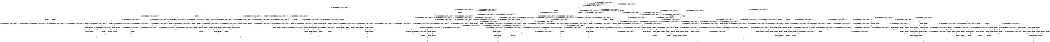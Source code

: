 digraph BCG {
size = "7, 10.5";
center = TRUE;
node [shape = circle];
0 [peripheries = 2];
0 -> 1 [label = "EX !0 !ATOMIC_EXCH_BRANCH (1, +1, TRUE, +1, 1, FALSE) !{0, 1, 2}"];
0 -> 2 [label = "EX !2 !ATOMIC_EXCH_BRANCH (1, +1, TRUE, +0, 2, TRUE) !{0, 1, 2}"];
0 -> 3 [label = "EX !1 !ATOMIC_EXCH_BRANCH (1, +0, TRUE, +0, 1, TRUE) !{0, 1, 2}"];
0 -> 4 [label = "EX !0 !ATOMIC_EXCH_BRANCH (1, +1, TRUE, +1, 1, FALSE) !{0, 1, 2}"];
1 -> 5 [label = "EX !2 !ATOMIC_EXCH_BRANCH (1, +1, TRUE, +0, 2, FALSE) !{0, 1, 2}"];
1 -> 6 [label = "EX !1 !ATOMIC_EXCH_BRANCH (1, +0, TRUE, +0, 1, FALSE) !{0, 1, 2}"];
1 -> 7 [label = "TERMINATE !0"];
2 -> 8 [label = "EX !0 !ATOMIC_EXCH_BRANCH (1, +1, TRUE, +1, 1, TRUE) !{0, 1, 2}"];
2 -> 9 [label = "EX !1 !ATOMIC_EXCH_BRANCH (1, +0, TRUE, +0, 1, FALSE) !{0, 1, 2}"];
2 -> 10 [label = "TERMINATE !2"];
2 -> 11 [label = "EX !0 !ATOMIC_EXCH_BRANCH (1, +1, TRUE, +1, 1, TRUE) !{0, 1, 2}"];
3 -> 3 [label = "EX !1 !ATOMIC_EXCH_BRANCH (1, +0, TRUE, +0, 1, TRUE) !{0, 1, 2}"];
3 -> 12 [label = "EX !0 !ATOMIC_EXCH_BRANCH (1, +1, TRUE, +1, 1, FALSE) !{0, 1, 2}"];
3 -> 13 [label = "EX !2 !ATOMIC_EXCH_BRANCH (1, +1, TRUE, +0, 2, TRUE) !{0, 1, 2}"];
3 -> 14 [label = "EX !0 !ATOMIC_EXCH_BRANCH (1, +1, TRUE, +1, 1, FALSE) !{0, 1, 2}"];
4 -> 15 [label = "EX !1 !ATOMIC_EXCH_BRANCH (1, +0, TRUE, +0, 1, FALSE) !{0, 1, 2}"];
4 -> 16 [label = "EX !2 !ATOMIC_EXCH_BRANCH (1, +1, TRUE, +0, 2, FALSE) !{0, 1, 2}"];
4 -> 17 [label = "EX !1 !ATOMIC_EXCH_BRANCH (1, +0, TRUE, +0, 1, FALSE) !{0, 1, 2}"];
4 -> 18 [label = "TERMINATE !0"];
5 -> 19 [label = "EX !1 !ATOMIC_EXCH_BRANCH (1, +0, TRUE, +0, 1, FALSE) !{0, 1, 2}"];
5 -> 20 [label = "TERMINATE !0"];
5 -> 21 [label = "TERMINATE !2"];
6 -> 22 [label = "EX !2 !ATOMIC_EXCH_BRANCH (1, +1, TRUE, +0, 2, TRUE) !{0, 1, 2}"];
6 -> 23 [label = "TERMINATE !0"];
6 -> 24 [label = "TERMINATE !1"];
7 -> 25 [label = "EX !2 !ATOMIC_EXCH_BRANCH (1, +1, TRUE, +0, 2, FALSE) !{1, 2}"];
7 -> 26 [label = "EX !1 !ATOMIC_EXCH_BRANCH (1, +0, TRUE, +0, 1, FALSE) !{1, 2}"];
7 -> 27 [label = "EX !1 !ATOMIC_EXCH_BRANCH (1, +0, TRUE, +0, 1, FALSE) !{1, 2}"];
8 -> 8 [label = "EX !0 !ATOMIC_EXCH_BRANCH (1, +1, TRUE, +1, 1, TRUE) !{0, 1, 2}"];
8 -> 28 [label = "EX !1 !ATOMIC_EXCH_BRANCH (1, +0, TRUE, +0, 1, FALSE) !{0, 1, 2}"];
8 -> 29 [label = "TERMINATE !2"];
8 -> 11 [label = "EX !0 !ATOMIC_EXCH_BRANCH (1, +1, TRUE, +1, 1, TRUE) !{0, 1, 2}"];
9 -> 22 [label = "EX !0 !ATOMIC_EXCH_BRANCH (1, +1, TRUE, +1, 1, FALSE) !{0, 1, 2}"];
9 -> 30 [label = "TERMINATE !2"];
9 -> 31 [label = "TERMINATE !1"];
9 -> 32 [label = "EX !0 !ATOMIC_EXCH_BRANCH (1, +1, TRUE, +1, 1, FALSE) !{0, 1, 2}"];
10 -> 33 [label = "EX !0 !ATOMIC_EXCH_BRANCH (1, +1, TRUE, +1, 1, TRUE) !{0, 1}"];
10 -> 34 [label = "EX !1 !ATOMIC_EXCH_BRANCH (1, +0, TRUE, +0, 1, FALSE) !{0, 1}"];
10 -> 35 [label = "EX !0 !ATOMIC_EXCH_BRANCH (1, +1, TRUE, +1, 1, TRUE) !{0, 1}"];
11 -> 36 [label = "EX !1 !ATOMIC_EXCH_BRANCH (1, +0, TRUE, +0, 1, FALSE) !{0, 1, 2}"];
11 -> 11 [label = "EX !0 !ATOMIC_EXCH_BRANCH (1, +1, TRUE, +1, 1, TRUE) !{0, 1, 2}"];
11 -> 37 [label = "EX !1 !ATOMIC_EXCH_BRANCH (1, +0, TRUE, +0, 1, FALSE) !{0, 1, 2}"];
11 -> 38 [label = "TERMINATE !2"];
12 -> 6 [label = "EX !1 !ATOMIC_EXCH_BRANCH (1, +0, TRUE, +0, 1, FALSE) !{0, 1, 2}"];
12 -> 39 [label = "EX !2 !ATOMIC_EXCH_BRANCH (1, +1, TRUE, +0, 2, FALSE) !{0, 1, 2}"];
12 -> 40 [label = "TERMINATE !0"];
13 -> 9 [label = "EX !1 !ATOMIC_EXCH_BRANCH (1, +0, TRUE, +0, 1, FALSE) !{0, 1, 2}"];
13 -> 41 [label = "EX !0 !ATOMIC_EXCH_BRANCH (1, +1, TRUE, +1, 1, TRUE) !{0, 1, 2}"];
13 -> 42 [label = "TERMINATE !2"];
13 -> 43 [label = "EX !0 !ATOMIC_EXCH_BRANCH (1, +1, TRUE, +1, 1, TRUE) !{0, 1, 2}"];
14 -> 15 [label = "EX !1 !ATOMIC_EXCH_BRANCH (1, +0, TRUE, +0, 1, FALSE) !{0, 1, 2}"];
14 -> 17 [label = "EX !1 !ATOMIC_EXCH_BRANCH (1, +0, TRUE, +0, 1, FALSE) !{0, 1, 2}"];
14 -> 44 [label = "EX !2 !ATOMIC_EXCH_BRANCH (1, +1, TRUE, +0, 2, FALSE) !{0, 1, 2}"];
14 -> 45 [label = "TERMINATE !0"];
15 -> 46 [label = "EX !2 !ATOMIC_EXCH_BRANCH (1, +1, TRUE, +0, 2, TRUE) !{0, 1, 2}"];
15 -> 47 [label = "EX !2 !ATOMIC_EXCH_BRANCH (1, +1, TRUE, +0, 2, TRUE) !{0, 1, 2}"];
15 -> 48 [label = "TERMINATE !0"];
15 -> 49 [label = "TERMINATE !1"];
16 -> 50 [label = "EX !1 !ATOMIC_EXCH_BRANCH (1, +0, TRUE, +0, 1, FALSE) !{0, 1, 2}"];
16 -> 51 [label = "EX !1 !ATOMIC_EXCH_BRANCH (1, +0, TRUE, +0, 1, FALSE) !{0, 1, 2}"];
16 -> 52 [label = "TERMINATE !0"];
16 -> 53 [label = "TERMINATE !2"];
17 -> 32 [label = "EX !2 !ATOMIC_EXCH_BRANCH (1, +1, TRUE, +0, 2, TRUE) !{0, 1, 2}"];
17 -> 54 [label = "TERMINATE !0"];
17 -> 55 [label = "TERMINATE !1"];
18 -> 56 [label = "EX !2 !ATOMIC_EXCH_BRANCH (1, +1, TRUE, +0, 2, FALSE) !{1, 2}"];
18 -> 57 [label = "EX !1 !ATOMIC_EXCH_BRANCH (1, +0, TRUE, +0, 1, FALSE) !{1, 2}"];
19 -> 58 [label = "TERMINATE !0"];
19 -> 59 [label = "TERMINATE !2"];
19 -> 60 [label = "TERMINATE !1"];
20 -> 61 [label = "EX !1 !ATOMIC_EXCH_BRANCH (1, +0, TRUE, +0, 1, FALSE) !{1, 2}"];
20 -> 62 [label = "TERMINATE !2"];
20 -> 63 [label = "EX !1 !ATOMIC_EXCH_BRANCH (1, +0, TRUE, +0, 1, FALSE) !{1, 2}"];
21 -> 64 [label = "EX !1 !ATOMIC_EXCH_BRANCH (1, +0, TRUE, +0, 1, FALSE) !{0, 1}"];
21 -> 62 [label = "TERMINATE !0"];
22 -> 65 [label = "TERMINATE !0"];
22 -> 66 [label = "TERMINATE !2"];
22 -> 67 [label = "TERMINATE !1"];
23 -> 68 [label = "EX !2 !ATOMIC_EXCH_BRANCH (1, +1, TRUE, +0, 2, TRUE) !{1, 2}"];
23 -> 69 [label = "TERMINATE !1"];
24 -> 70 [label = "EX !2 !ATOMIC_EXCH_BRANCH (1, +1, TRUE, +0, 2, TRUE) !{0, 2}"];
24 -> 69 [label = "TERMINATE !0"];
25 -> 61 [label = "EX !1 !ATOMIC_EXCH_BRANCH (1, +0, TRUE, +0, 1, FALSE) !{1, 2}"];
25 -> 62 [label = "TERMINATE !2"];
25 -> 63 [label = "EX !1 !ATOMIC_EXCH_BRANCH (1, +0, TRUE, +0, 1, FALSE) !{1, 2}"];
26 -> 68 [label = "EX !2 !ATOMIC_EXCH_BRANCH (1, +1, TRUE, +0, 2, TRUE) !{1, 2}"];
26 -> 69 [label = "TERMINATE !1"];
27 -> 71 [label = "EX !2 !ATOMIC_EXCH_BRANCH (1, +1, TRUE, +0, 2, TRUE) !{1, 2}"];
27 -> 72 [label = "EX !2 !ATOMIC_EXCH_BRANCH (1, +1, TRUE, +0, 2, TRUE) !{1, 2}"];
27 -> 73 [label = "TERMINATE !1"];
28 -> 22 [label = "EX !0 !ATOMIC_EXCH_BRANCH (1, +1, TRUE, +1, 1, FALSE) !{0, 1, 2}"];
28 -> 74 [label = "TERMINATE !2"];
28 -> 75 [label = "TERMINATE !1"];
28 -> 32 [label = "EX !0 !ATOMIC_EXCH_BRANCH (1, +1, TRUE, +1, 1, FALSE) !{0, 1, 2}"];
29 -> 33 [label = "EX !0 !ATOMIC_EXCH_BRANCH (1, +1, TRUE, +1, 1, TRUE) !{0, 1}"];
29 -> 76 [label = "EX !1 !ATOMIC_EXCH_BRANCH (1, +0, TRUE, +0, 1, FALSE) !{0, 1}"];
29 -> 35 [label = "EX !0 !ATOMIC_EXCH_BRANCH (1, +1, TRUE, +1, 1, TRUE) !{0, 1}"];
30 -> 77 [label = "EX !0 !ATOMIC_EXCH_BRANCH (1, +1, TRUE, +1, 1, FALSE) !{0, 1}"];
30 -> 78 [label = "TERMINATE !1"];
30 -> 79 [label = "EX !0 !ATOMIC_EXCH_BRANCH (1, +1, TRUE, +1, 1, FALSE) !{0, 1}"];
31 -> 70 [label = "EX !0 !ATOMIC_EXCH_BRANCH (1, +1, TRUE, +1, 1, FALSE) !{0, 2}"];
31 -> 78 [label = "TERMINATE !2"];
31 -> 80 [label = "EX !0 !ATOMIC_EXCH_BRANCH (1, +1, TRUE, +1, 1, FALSE) !{0, 2}"];
32 -> 81 [label = "TERMINATE !0"];
32 -> 82 [label = "TERMINATE !2"];
32 -> 83 [label = "TERMINATE !1"];
33 -> 33 [label = "EX !0 !ATOMIC_EXCH_BRANCH (1, +1, TRUE, +1, 1, TRUE) !{0, 1}"];
33 -> 76 [label = "EX !1 !ATOMIC_EXCH_BRANCH (1, +0, TRUE, +0, 1, FALSE) !{0, 1}"];
33 -> 35 [label = "EX !0 !ATOMIC_EXCH_BRANCH (1, +1, TRUE, +1, 1, TRUE) !{0, 1}"];
34 -> 77 [label = "EX !0 !ATOMIC_EXCH_BRANCH (1, +1, TRUE, +1, 1, FALSE) !{0, 1}"];
34 -> 78 [label = "TERMINATE !1"];
34 -> 79 [label = "EX !0 !ATOMIC_EXCH_BRANCH (1, +1, TRUE, +1, 1, FALSE) !{0, 1}"];
35 -> 84 [label = "EX !1 !ATOMIC_EXCH_BRANCH (1, +0, TRUE, +0, 1, FALSE) !{0, 1}"];
35 -> 35 [label = "EX !0 !ATOMIC_EXCH_BRANCH (1, +1, TRUE, +1, 1, TRUE) !{0, 1}"];
35 -> 85 [label = "EX !1 !ATOMIC_EXCH_BRANCH (1, +0, TRUE, +0, 1, FALSE) !{0, 1}"];
36 -> 47 [label = "EX !0 !ATOMIC_EXCH_BRANCH (1, +1, TRUE, +1, 1, FALSE) !{0, 1, 2}"];
36 -> 86 [label = "TERMINATE !2"];
36 -> 87 [label = "TERMINATE !1"];
37 -> 32 [label = "EX !0 !ATOMIC_EXCH_BRANCH (1, +1, TRUE, +1, 1, FALSE) !{0, 1, 2}"];
37 -> 88 [label = "TERMINATE !2"];
37 -> 89 [label = "TERMINATE !1"];
38 -> 90 [label = "EX !0 !ATOMIC_EXCH_BRANCH (1, +1, TRUE, +1, 1, TRUE) !{0, 1}"];
38 -> 91 [label = "EX !1 !ATOMIC_EXCH_BRANCH (1, +0, TRUE, +0, 1, FALSE) !{0, 1}"];
39 -> 19 [label = "EX !1 !ATOMIC_EXCH_BRANCH (1, +0, TRUE, +0, 1, FALSE) !{0, 1, 2}"];
39 -> 92 [label = "TERMINATE !0"];
39 -> 93 [label = "TERMINATE !2"];
40 -> 26 [label = "EX !1 !ATOMIC_EXCH_BRANCH (1, +0, TRUE, +0, 1, FALSE) !{1, 2}"];
40 -> 94 [label = "EX !2 !ATOMIC_EXCH_BRANCH (1, +1, TRUE, +0, 2, FALSE) !{1, 2}"];
40 -> 27 [label = "EX !1 !ATOMIC_EXCH_BRANCH (1, +0, TRUE, +0, 1, FALSE) !{1, 2}"];
41 -> 41 [label = "EX !0 !ATOMIC_EXCH_BRANCH (1, +1, TRUE, +1, 1, TRUE) !{0, 1, 2}"];
41 -> 28 [label = "EX !1 !ATOMIC_EXCH_BRANCH (1, +0, TRUE, +0, 1, FALSE) !{0, 1, 2}"];
41 -> 95 [label = "TERMINATE !2"];
41 -> 43 [label = "EX !0 !ATOMIC_EXCH_BRANCH (1, +1, TRUE, +1, 1, TRUE) !{0, 1, 2}"];
42 -> 34 [label = "EX !1 !ATOMIC_EXCH_BRANCH (1, +0, TRUE, +0, 1, FALSE) !{0, 1}"];
42 -> 96 [label = "EX !0 !ATOMIC_EXCH_BRANCH (1, +1, TRUE, +1, 1, TRUE) !{0, 1}"];
42 -> 97 [label = "EX !0 !ATOMIC_EXCH_BRANCH (1, +1, TRUE, +1, 1, TRUE) !{0, 1}"];
43 -> 36 [label = "EX !1 !ATOMIC_EXCH_BRANCH (1, +0, TRUE, +0, 1, FALSE) !{0, 1, 2}"];
43 -> 43 [label = "EX !0 !ATOMIC_EXCH_BRANCH (1, +1, TRUE, +1, 1, TRUE) !{0, 1, 2}"];
43 -> 37 [label = "EX !1 !ATOMIC_EXCH_BRANCH (1, +0, TRUE, +0, 1, FALSE) !{0, 1, 2}"];
43 -> 98 [label = "TERMINATE !2"];
44 -> 50 [label = "EX !1 !ATOMIC_EXCH_BRANCH (1, +0, TRUE, +0, 1, FALSE) !{0, 1, 2}"];
44 -> 51 [label = "EX !1 !ATOMIC_EXCH_BRANCH (1, +0, TRUE, +0, 1, FALSE) !{0, 1, 2}"];
44 -> 99 [label = "TERMINATE !0"];
44 -> 100 [label = "TERMINATE !2"];
45 -> 57 [label = "EX !1 !ATOMIC_EXCH_BRANCH (1, +0, TRUE, +0, 1, FALSE) !{1, 2}"];
45 -> 101 [label = "EX !2 !ATOMIC_EXCH_BRANCH (1, +1, TRUE, +0, 2, FALSE) !{1, 2}"];
46 -> 102 [label = "TERMINATE !0"];
46 -> 103 [label = "TERMINATE !2"];
46 -> 104 [label = "TERMINATE !1"];
47 -> 105 [label = "TERMINATE !0"];
47 -> 106 [label = "TERMINATE !2"];
47 -> 107 [label = "TERMINATE !1"];
48 -> 108 [label = "EX !2 !ATOMIC_EXCH_BRANCH (1, +1, TRUE, +0, 2, TRUE) !{1, 2}"];
48 -> 109 [label = "TERMINATE !1"];
49 -> 110 [label = "EX !2 !ATOMIC_EXCH_BRANCH (1, +1, TRUE, +0, 2, TRUE) !{0, 2}"];
49 -> 109 [label = "TERMINATE !0"];
50 -> 111 [label = "TERMINATE !0"];
50 -> 112 [label = "TERMINATE !2"];
50 -> 113 [label = "TERMINATE !1"];
51 -> 114 [label = "TERMINATE !0"];
51 -> 115 [label = "TERMINATE !2"];
51 -> 116 [label = "TERMINATE !1"];
52 -> 117 [label = "EX !1 !ATOMIC_EXCH_BRANCH (1, +0, TRUE, +0, 1, FALSE) !{1, 2}"];
52 -> 118 [label = "TERMINATE !2"];
53 -> 119 [label = "EX !1 !ATOMIC_EXCH_BRANCH (1, +0, TRUE, +0, 1, FALSE) !{0, 1}"];
53 -> 118 [label = "TERMINATE !0"];
54 -> 120 [label = "EX !2 !ATOMIC_EXCH_BRANCH (1, +1, TRUE, +0, 2, TRUE) !{1, 2}"];
54 -> 121 [label = "TERMINATE !1"];
55 -> 122 [label = "EX !2 !ATOMIC_EXCH_BRANCH (1, +1, TRUE, +0, 2, TRUE) !{0, 2}"];
55 -> 121 [label = "TERMINATE !0"];
56 -> 117 [label = "EX !1 !ATOMIC_EXCH_BRANCH (1, +0, TRUE, +0, 1, FALSE) !{1, 2}"];
56 -> 118 [label = "TERMINATE !2"];
57 -> 120 [label = "EX !2 !ATOMIC_EXCH_BRANCH (1, +1, TRUE, +0, 2, TRUE) !{1, 2}"];
57 -> 121 [label = "TERMINATE !1"];
58 -> 123 [label = "TERMINATE !2"];
58 -> 124 [label = "TERMINATE !1"];
59 -> 123 [label = "TERMINATE !0"];
59 -> 125 [label = "TERMINATE !1"];
60 -> 124 [label = "TERMINATE !0"];
60 -> 125 [label = "TERMINATE !2"];
61 -> 123 [label = "TERMINATE !2"];
61 -> 124 [label = "TERMINATE !1"];
62 -> 126 [label = "EX !1 !ATOMIC_EXCH_BRANCH (1, +0, TRUE, +0, 1, FALSE) !{1}"];
62 -> 127 [label = "EX !1 !ATOMIC_EXCH_BRANCH (1, +0, TRUE, +0, 1, FALSE) !{1}"];
63 -> 128 [label = "TERMINATE !2"];
63 -> 129 [label = "TERMINATE !1"];
64 -> 123 [label = "TERMINATE !0"];
64 -> 125 [label = "TERMINATE !1"];
65 -> 130 [label = "TERMINATE !2"];
65 -> 131 [label = "TERMINATE !1"];
66 -> 130 [label = "TERMINATE !0"];
66 -> 132 [label = "TERMINATE !1"];
67 -> 131 [label = "TERMINATE !0"];
67 -> 132 [label = "TERMINATE !2"];
68 -> 130 [label = "TERMINATE !2"];
68 -> 131 [label = "TERMINATE !1"];
69 -> 133 [label = "EX !2 !ATOMIC_EXCH_BRANCH (1, +1, TRUE, +0, 2, TRUE) !{2}"];
69 -> 134 [label = "EX !2 !ATOMIC_EXCH_BRANCH (1, +1, TRUE, +0, 2, TRUE) !{2}"];
70 -> 131 [label = "TERMINATE !0"];
70 -> 132 [label = "TERMINATE !2"];
71 -> 135 [label = "TERMINATE !2"];
71 -> 136 [label = "TERMINATE !1"];
72 -> 137 [label = "TERMINATE !2"];
72 -> 138 [label = "TERMINATE !1"];
73 -> 139 [label = "EX !2 !ATOMIC_EXCH_BRANCH (1, +1, TRUE, +0, 2, TRUE) !{2}"];
74 -> 77 [label = "EX !0 !ATOMIC_EXCH_BRANCH (1, +1, TRUE, +1, 1, FALSE) !{0, 1}"];
74 -> 140 [label = "TERMINATE !1"];
74 -> 79 [label = "EX !0 !ATOMIC_EXCH_BRANCH (1, +1, TRUE, +1, 1, FALSE) !{0, 1}"];
75 -> 70 [label = "EX !0 !ATOMIC_EXCH_BRANCH (1, +1, TRUE, +1, 1, FALSE) !{0, 2}"];
75 -> 140 [label = "TERMINATE !2"];
75 -> 80 [label = "EX !0 !ATOMIC_EXCH_BRANCH (1, +1, TRUE, +1, 1, FALSE) !{0, 2}"];
76 -> 77 [label = "EX !0 !ATOMIC_EXCH_BRANCH (1, +1, TRUE, +1, 1, FALSE) !{0, 1}"];
76 -> 140 [label = "TERMINATE !1"];
76 -> 79 [label = "EX !0 !ATOMIC_EXCH_BRANCH (1, +1, TRUE, +1, 1, FALSE) !{0, 1}"];
77 -> 130 [label = "TERMINATE !0"];
77 -> 132 [label = "TERMINATE !1"];
78 -> 141 [label = "EX !0 !ATOMIC_EXCH_BRANCH (1, +1, TRUE, +1, 1, FALSE) !{0}"];
78 -> 142 [label = "EX !0 !ATOMIC_EXCH_BRANCH (1, +1, TRUE, +1, 1, FALSE) !{0}"];
79 -> 143 [label = "TERMINATE !0"];
79 -> 144 [label = "TERMINATE !1"];
80 -> 145 [label = "TERMINATE !0"];
80 -> 146 [label = "TERMINATE !2"];
81 -> 147 [label = "TERMINATE !2"];
81 -> 148 [label = "TERMINATE !1"];
82 -> 147 [label = "TERMINATE !0"];
82 -> 149 [label = "TERMINATE !1"];
83 -> 148 [label = "TERMINATE !0"];
83 -> 149 [label = "TERMINATE !2"];
84 -> 150 [label = "EX !0 !ATOMIC_EXCH_BRANCH (1, +1, TRUE, +1, 1, FALSE) !{0, 1}"];
84 -> 151 [label = "TERMINATE !1"];
84 -> 79 [label = "EX !0 !ATOMIC_EXCH_BRANCH (1, +1, TRUE, +1, 1, FALSE) !{0, 1}"];
85 -> 79 [label = "EX !0 !ATOMIC_EXCH_BRANCH (1, +1, TRUE, +1, 1, FALSE) !{0, 1}"];
85 -> 152 [label = "TERMINATE !1"];
86 -> 153 [label = "EX !0 !ATOMIC_EXCH_BRANCH (1, +1, TRUE, +1, 1, FALSE) !{0, 1}"];
86 -> 154 [label = "TERMINATE !1"];
87 -> 110 [label = "EX !0 !ATOMIC_EXCH_BRANCH (1, +1, TRUE, +1, 1, FALSE) !{0, 2}"];
87 -> 154 [label = "TERMINATE !2"];
88 -> 155 [label = "EX !0 !ATOMIC_EXCH_BRANCH (1, +1, TRUE, +1, 1, FALSE) !{0, 1}"];
88 -> 156 [label = "TERMINATE !1"];
89 -> 122 [label = "EX !0 !ATOMIC_EXCH_BRANCH (1, +1, TRUE, +1, 1, FALSE) !{0, 2}"];
89 -> 156 [label = "TERMINATE !2"];
90 -> 90 [label = "EX !0 !ATOMIC_EXCH_BRANCH (1, +1, TRUE, +1, 1, TRUE) !{0, 1}"];
90 -> 91 [label = "EX !1 !ATOMIC_EXCH_BRANCH (1, +0, TRUE, +0, 1, FALSE) !{0, 1}"];
91 -> 155 [label = "EX !0 !ATOMIC_EXCH_BRANCH (1, +1, TRUE, +1, 1, FALSE) !{0, 1}"];
91 -> 156 [label = "TERMINATE !1"];
92 -> 61 [label = "EX !1 !ATOMIC_EXCH_BRANCH (1, +0, TRUE, +0, 1, FALSE) !{1, 2}"];
92 -> 157 [label = "TERMINATE !2"];
92 -> 63 [label = "EX !1 !ATOMIC_EXCH_BRANCH (1, +0, TRUE, +0, 1, FALSE) !{1, 2}"];
93 -> 64 [label = "EX !1 !ATOMIC_EXCH_BRANCH (1, +0, TRUE, +0, 1, FALSE) !{0, 1}"];
93 -> 157 [label = "TERMINATE !0"];
94 -> 61 [label = "EX !1 !ATOMIC_EXCH_BRANCH (1, +0, TRUE, +0, 1, FALSE) !{1, 2}"];
94 -> 157 [label = "TERMINATE !2"];
94 -> 63 [label = "EX !1 !ATOMIC_EXCH_BRANCH (1, +0, TRUE, +0, 1, FALSE) !{1, 2}"];
95 -> 96 [label = "EX !0 !ATOMIC_EXCH_BRANCH (1, +1, TRUE, +1, 1, TRUE) !{0, 1}"];
95 -> 76 [label = "EX !1 !ATOMIC_EXCH_BRANCH (1, +0, TRUE, +0, 1, FALSE) !{0, 1}"];
95 -> 97 [label = "EX !0 !ATOMIC_EXCH_BRANCH (1, +1, TRUE, +1, 1, TRUE) !{0, 1}"];
96 -> 96 [label = "EX !0 !ATOMIC_EXCH_BRANCH (1, +1, TRUE, +1, 1, TRUE) !{0, 1}"];
96 -> 76 [label = "EX !1 !ATOMIC_EXCH_BRANCH (1, +0, TRUE, +0, 1, FALSE) !{0, 1}"];
96 -> 97 [label = "EX !0 !ATOMIC_EXCH_BRANCH (1, +1, TRUE, +1, 1, TRUE) !{0, 1}"];
97 -> 84 [label = "EX !1 !ATOMIC_EXCH_BRANCH (1, +0, TRUE, +0, 1, FALSE) !{0, 1}"];
97 -> 97 [label = "EX !0 !ATOMIC_EXCH_BRANCH (1, +1, TRUE, +1, 1, TRUE) !{0, 1}"];
97 -> 85 [label = "EX !1 !ATOMIC_EXCH_BRANCH (1, +0, TRUE, +0, 1, FALSE) !{0, 1}"];
98 -> 158 [label = "EX !0 !ATOMIC_EXCH_BRANCH (1, +1, TRUE, +1, 1, TRUE) !{0, 1}"];
98 -> 91 [label = "EX !1 !ATOMIC_EXCH_BRANCH (1, +0, TRUE, +0, 1, FALSE) !{0, 1}"];
99 -> 117 [label = "EX !1 !ATOMIC_EXCH_BRANCH (1, +0, TRUE, +0, 1, FALSE) !{1, 2}"];
99 -> 159 [label = "TERMINATE !2"];
100 -> 119 [label = "EX !1 !ATOMIC_EXCH_BRANCH (1, +0, TRUE, +0, 1, FALSE) !{0, 1}"];
100 -> 159 [label = "TERMINATE !0"];
101 -> 117 [label = "EX !1 !ATOMIC_EXCH_BRANCH (1, +0, TRUE, +0, 1, FALSE) !{1, 2}"];
101 -> 159 [label = "TERMINATE !2"];
102 -> 160 [label = "TERMINATE !2"];
102 -> 161 [label = "TERMINATE !1"];
103 -> 160 [label = "TERMINATE !0"];
103 -> 162 [label = "TERMINATE !1"];
104 -> 161 [label = "TERMINATE !0"];
104 -> 162 [label = "TERMINATE !2"];
105 -> 163 [label = "TERMINATE !2"];
105 -> 164 [label = "TERMINATE !1"];
106 -> 163 [label = "TERMINATE !0"];
106 -> 165 [label = "TERMINATE !1"];
107 -> 164 [label = "TERMINATE !0"];
107 -> 165 [label = "TERMINATE !2"];
108 -> 163 [label = "TERMINATE !2"];
108 -> 164 [label = "TERMINATE !1"];
109 -> 166 [label = "EX !2 !ATOMIC_EXCH_BRANCH (1, +1, TRUE, +0, 2, TRUE) !{2}"];
110 -> 164 [label = "TERMINATE !0"];
110 -> 165 [label = "TERMINATE !2"];
111 -> 167 [label = "TERMINATE !2"];
111 -> 168 [label = "TERMINATE !1"];
112 -> 167 [label = "TERMINATE !0"];
112 -> 169 [label = "TERMINATE !1"];
113 -> 168 [label = "TERMINATE !0"];
113 -> 169 [label = "TERMINATE !2"];
114 -> 170 [label = "TERMINATE !2"];
114 -> 171 [label = "TERMINATE !1"];
115 -> 170 [label = "TERMINATE !0"];
115 -> 172 [label = "TERMINATE !1"];
116 -> 171 [label = "TERMINATE !0"];
116 -> 172 [label = "TERMINATE !2"];
117 -> 170 [label = "TERMINATE !2"];
117 -> 171 [label = "TERMINATE !1"];
118 -> 173 [label = "EX !1 !ATOMIC_EXCH_BRANCH (1, +0, TRUE, +0, 1, FALSE) !{1}"];
119 -> 170 [label = "TERMINATE !0"];
119 -> 172 [label = "TERMINATE !1"];
120 -> 147 [label = "TERMINATE !2"];
120 -> 148 [label = "TERMINATE !1"];
121 -> 174 [label = "EX !2 !ATOMIC_EXCH_BRANCH (1, +1, TRUE, +0, 2, TRUE) !{2}"];
122 -> 148 [label = "TERMINATE !0"];
122 -> 149 [label = "TERMINATE !2"];
123 -> 175 [label = "TERMINATE !1"];
124 -> 175 [label = "TERMINATE !2"];
125 -> 175 [label = "TERMINATE !0"];
126 -> 175 [label = "TERMINATE !1"];
127 -> 176 [label = "TERMINATE !1"];
128 -> 177 [label = "TERMINATE !1"];
129 -> 177 [label = "TERMINATE !2"];
130 -> 178 [label = "TERMINATE !1"];
131 -> 178 [label = "TERMINATE !2"];
132 -> 178 [label = "TERMINATE !0"];
133 -> 178 [label = "TERMINATE !2"];
134 -> 179 [label = "TERMINATE !2"];
135 -> 180 [label = "TERMINATE !1"];
136 -> 180 [label = "TERMINATE !2"];
137 -> 181 [label = "TERMINATE !1"];
138 -> 181 [label = "TERMINATE !2"];
139 -> 181 [label = "TERMINATE !2"];
140 -> 141 [label = "EX !0 !ATOMIC_EXCH_BRANCH (1, +1, TRUE, +1, 1, FALSE) !{0}"];
140 -> 142 [label = "EX !0 !ATOMIC_EXCH_BRANCH (1, +1, TRUE, +1, 1, FALSE) !{0}"];
141 -> 178 [label = "TERMINATE !0"];
142 -> 182 [label = "TERMINATE !0"];
143 -> 183 [label = "TERMINATE !1"];
144 -> 183 [label = "TERMINATE !0"];
145 -> 184 [label = "TERMINATE !2"];
146 -> 184 [label = "TERMINATE !0"];
147 -> 185 [label = "TERMINATE !1"];
148 -> 185 [label = "TERMINATE !2"];
149 -> 185 [label = "TERMINATE !0"];
150 -> 186 [label = "TERMINATE !0"];
150 -> 187 [label = "TERMINATE !1"];
151 -> 188 [label = "EX !0 !ATOMIC_EXCH_BRANCH (1, +1, TRUE, +1, 1, FALSE) !{0}"];
152 -> 189 [label = "EX !0 !ATOMIC_EXCH_BRANCH (1, +1, TRUE, +1, 1, FALSE) !{0}"];
153 -> 163 [label = "TERMINATE !0"];
153 -> 165 [label = "TERMINATE !1"];
154 -> 190 [label = "EX !0 !ATOMIC_EXCH_BRANCH (1, +1, TRUE, +1, 1, FALSE) !{0}"];
155 -> 147 [label = "TERMINATE !0"];
155 -> 149 [label = "TERMINATE !1"];
156 -> 191 [label = "EX !0 !ATOMIC_EXCH_BRANCH (1, +1, TRUE, +1, 1, FALSE) !{0}"];
157 -> 126 [label = "EX !1 !ATOMIC_EXCH_BRANCH (1, +0, TRUE, +0, 1, FALSE) !{1}"];
157 -> 127 [label = "EX !1 !ATOMIC_EXCH_BRANCH (1, +0, TRUE, +0, 1, FALSE) !{1}"];
158 -> 158 [label = "EX !0 !ATOMIC_EXCH_BRANCH (1, +1, TRUE, +1, 1, TRUE) !{0, 1}"];
158 -> 91 [label = "EX !1 !ATOMIC_EXCH_BRANCH (1, +0, TRUE, +0, 1, FALSE) !{0, 1}"];
159 -> 173 [label = "EX !1 !ATOMIC_EXCH_BRANCH (1, +0, TRUE, +0, 1, FALSE) !{1}"];
160 -> 192 [label = "TERMINATE !1"];
161 -> 192 [label = "TERMINATE !2"];
162 -> 192 [label = "TERMINATE !0"];
163 -> 193 [label = "TERMINATE !1"];
164 -> 193 [label = "TERMINATE !2"];
165 -> 193 [label = "TERMINATE !0"];
166 -> 193 [label = "TERMINATE !2"];
167 -> 194 [label = "TERMINATE !1"];
168 -> 194 [label = "TERMINATE !2"];
169 -> 194 [label = "TERMINATE !0"];
170 -> 195 [label = "TERMINATE !1"];
171 -> 195 [label = "TERMINATE !2"];
172 -> 195 [label = "TERMINATE !0"];
173 -> 195 [label = "TERMINATE !1"];
174 -> 185 [label = "TERMINATE !2"];
175 -> 196 [label = "exit"];
176 -> 197 [label = "exit"];
177 -> 198 [label = "exit"];
178 -> 196 [label = "exit"];
179 -> 199 [label = "exit"];
180 -> 200 [label = "exit"];
181 -> 198 [label = "exit"];
182 -> 201 [label = "exit"];
183 -> 202 [label = "exit"];
184 -> 203 [label = "exit"];
185 -> 204 [label = "exit"];
186 -> 205 [label = "TERMINATE !1"];
187 -> 205 [label = "TERMINATE !0"];
188 -> 205 [label = "TERMINATE !0"];
189 -> 183 [label = "TERMINATE !0"];
190 -> 193 [label = "TERMINATE !0"];
191 -> 185 [label = "TERMINATE !0"];
192 -> 206 [label = "exit"];
193 -> 207 [label = "exit"];
194 -> 207 [label = "exit"];
195 -> 204 [label = "exit"];
205 -> 208 [label = "exit"];
}
